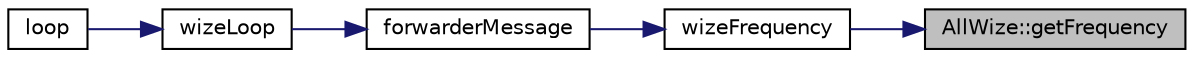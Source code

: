 digraph "AllWize::getFrequency"
{
 // LATEX_PDF_SIZE
  edge [fontname="Helvetica",fontsize="10",labelfontname="Helvetica",labelfontsize="10"];
  node [fontname="Helvetica",fontsize="10",shape=record];
  rankdir="RL";
  Node1 [label="AllWize::getFrequency",height=0.2,width=0.4,color="black", fillcolor="grey75", style="filled", fontcolor="black",tooltip="Returns the frequency for the given channel."];
  Node1 -> Node2 [dir="back",color="midnightblue",fontsize="10",style="solid",fontname="Helvetica"];
  Node2 [label="wizeFrequency",height=0.2,width=0.4,color="black", fillcolor="white", style="filled",URL="$wize_8h.html#a253b90fdb1262250343adfe88e32779b",tooltip=" "];
  Node2 -> Node3 [dir="back",color="midnightblue",fontsize="10",style="solid",fontname="Helvetica"];
  Node3 [label="forwarderMessage",height=0.2,width=0.4,color="black", fillcolor="white", style="filled",URL="$forwarder_8h.html#a5259acd604e9c3f80400191241404628",tooltip=" "];
  Node3 -> Node4 [dir="back",color="midnightblue",fontsize="10",style="solid",fontname="Helvetica"];
  Node4 [label="wizeLoop",height=0.2,width=0.4,color="black", fillcolor="white", style="filled",URL="$wize_8h.html#af9253c855c25f3da04c29b2dbcda1ebd",tooltip=" "];
  Node4 -> Node5 [dir="back",color="midnightblue",fontsize="10",style="solid",fontname="Helvetica"];
  Node5 [label="loop",height=0.2,width=0.4,color="black", fillcolor="white", style="filled",URL="$main_8cpp.html#afe461d27b9c48d5921c00d521181f12f",tooltip=" "];
}
